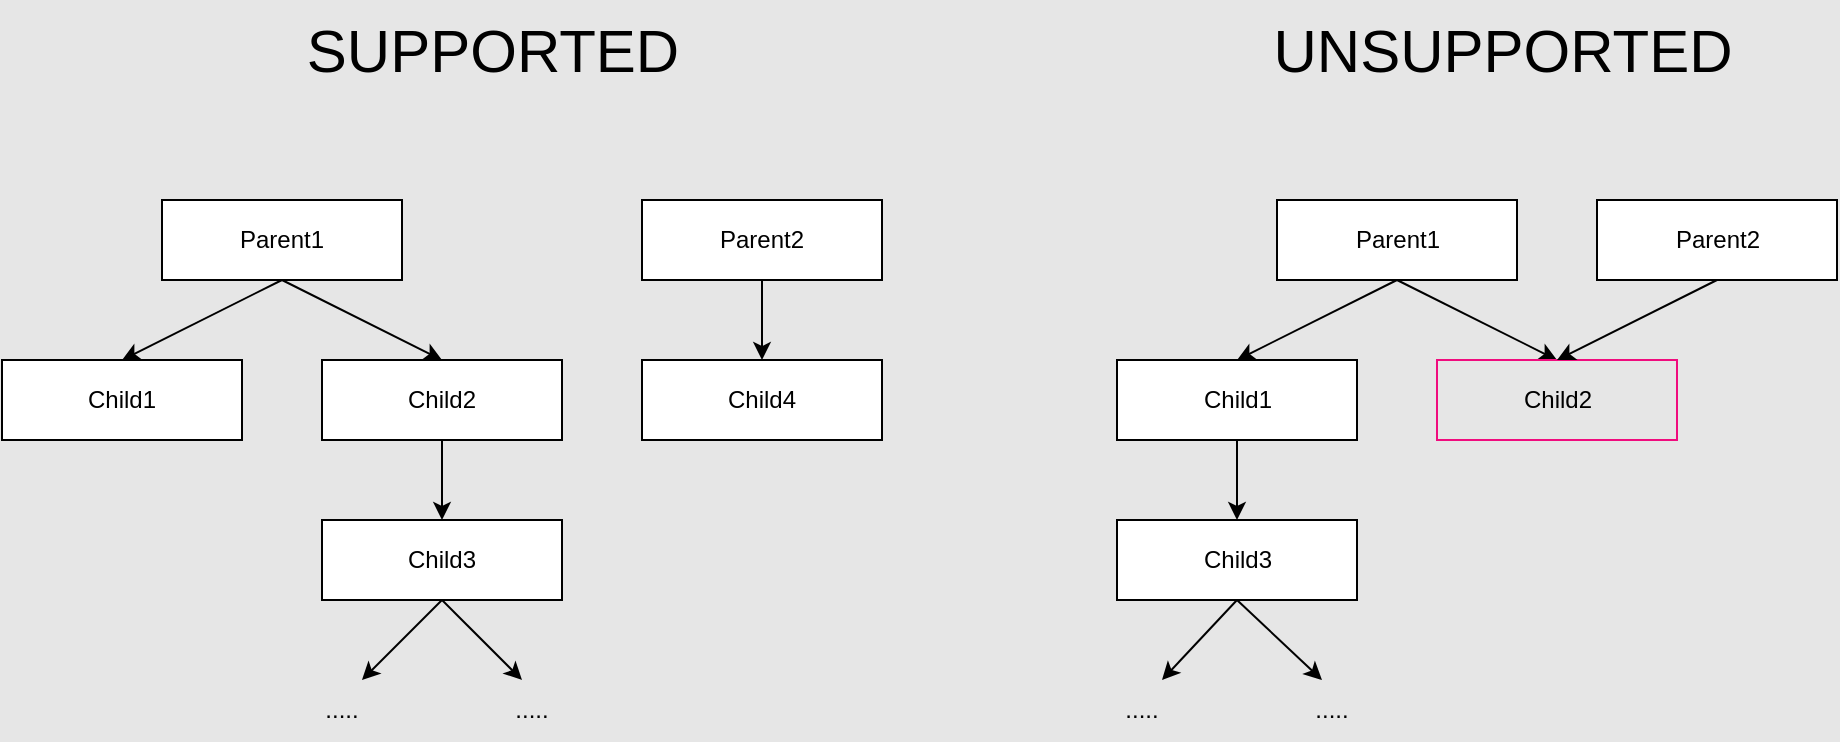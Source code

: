 <mxfile version="22.0.3" type="device">
  <diagram name="Page-1" id="b7OlzmzUkFezuBtnZxnQ">
    <mxGraphModel dx="1364" dy="843" grid="1" gridSize="10" guides="1" tooltips="1" connect="1" arrows="1" fold="1" page="1" pageScale="1" pageWidth="850" pageHeight="1100" background="#E6E6E6" math="0" shadow="0">
      <root>
        <mxCell id="0" />
        <mxCell id="1" parent="0" />
        <mxCell id="ofWHsADp1monDWxXoRBl-6" style="rounded=0;orthogonalLoop=1;jettySize=auto;html=1;exitX=0.5;exitY=1;exitDx=0;exitDy=0;entryX=0.5;entryY=0;entryDx=0;entryDy=0;" parent="1" source="ofWHsADp1monDWxXoRBl-2" target="ofWHsADp1monDWxXoRBl-3" edge="1">
          <mxGeometry relative="1" as="geometry" />
        </mxCell>
        <mxCell id="ofWHsADp1monDWxXoRBl-7" style="rounded=0;orthogonalLoop=1;jettySize=auto;html=1;entryX=0.5;entryY=0;entryDx=0;entryDy=0;exitX=0.5;exitY=1;exitDx=0;exitDy=0;" parent="1" source="ofWHsADp1monDWxXoRBl-2" target="ofWHsADp1monDWxXoRBl-4" edge="1">
          <mxGeometry relative="1" as="geometry" />
        </mxCell>
        <mxCell id="ofWHsADp1monDWxXoRBl-2" value="Parent1" style="rounded=0;whiteSpace=wrap;html=1;" parent="1" vertex="1">
          <mxGeometry x="160" y="120" width="120" height="40" as="geometry" />
        </mxCell>
        <mxCell id="ofWHsADp1monDWxXoRBl-3" value="Child1" style="rounded=0;whiteSpace=wrap;html=1;" parent="1" vertex="1">
          <mxGeometry x="80" y="200" width="120" height="40" as="geometry" />
        </mxCell>
        <mxCell id="ofWHsADp1monDWxXoRBl-8" style="rounded=0;orthogonalLoop=1;jettySize=auto;html=1;exitX=0.5;exitY=1;exitDx=0;exitDy=0;entryX=0.5;entryY=0;entryDx=0;entryDy=0;" parent="1" source="ofWHsADp1monDWxXoRBl-4" target="ofWHsADp1monDWxXoRBl-5" edge="1">
          <mxGeometry relative="1" as="geometry" />
        </mxCell>
        <mxCell id="ofWHsADp1monDWxXoRBl-4" value="Child2" style="rounded=0;whiteSpace=wrap;html=1;" parent="1" vertex="1">
          <mxGeometry x="240" y="200" width="120" height="40" as="geometry" />
        </mxCell>
        <mxCell id="ofWHsADp1monDWxXoRBl-9" style="rounded=0;orthogonalLoop=1;jettySize=auto;html=1;exitX=0.5;exitY=1;exitDx=0;exitDy=0;" parent="1" source="ofWHsADp1monDWxXoRBl-5" edge="1">
          <mxGeometry relative="1" as="geometry">
            <mxPoint x="340" y="360" as="targetPoint" />
          </mxGeometry>
        </mxCell>
        <mxCell id="ofWHsADp1monDWxXoRBl-10" style="rounded=0;orthogonalLoop=1;jettySize=auto;html=1;exitX=0.5;exitY=1;exitDx=0;exitDy=0;" parent="1" source="ofWHsADp1monDWxXoRBl-5" edge="1">
          <mxGeometry relative="1" as="geometry">
            <mxPoint x="260" y="360.0" as="targetPoint" />
          </mxGeometry>
        </mxCell>
        <mxCell id="ofWHsADp1monDWxXoRBl-5" value="Child3" style="rounded=0;whiteSpace=wrap;html=1;" parent="1" vertex="1">
          <mxGeometry x="240" y="280" width="120" height="40" as="geometry" />
        </mxCell>
        <mxCell id="ofWHsADp1monDWxXoRBl-11" value="....." style="text;html=1;strokeColor=none;fillColor=none;align=center;verticalAlign=middle;whiteSpace=wrap;rounded=0;" parent="1" vertex="1">
          <mxGeometry x="220" y="360" width="60" height="30" as="geometry" />
        </mxCell>
        <mxCell id="ofWHsADp1monDWxXoRBl-12" value="....." style="text;html=1;strokeColor=none;fillColor=none;align=center;verticalAlign=middle;whiteSpace=wrap;rounded=0;" parent="1" vertex="1">
          <mxGeometry x="315" y="360" width="60" height="30" as="geometry" />
        </mxCell>
        <mxCell id="ofWHsADp1monDWxXoRBl-20" style="rounded=0;orthogonalLoop=1;jettySize=auto;html=1;exitX=0.5;exitY=1;exitDx=0;exitDy=0;entryX=0.5;entryY=0;entryDx=0;entryDy=0;" parent="1" source="ofWHsADp1monDWxXoRBl-22" target="ofWHsADp1monDWxXoRBl-23" edge="1">
          <mxGeometry relative="1" as="geometry" />
        </mxCell>
        <mxCell id="ofWHsADp1monDWxXoRBl-21" style="rounded=0;orthogonalLoop=1;jettySize=auto;html=1;entryX=0.5;entryY=0;entryDx=0;entryDy=0;exitX=0.5;exitY=1;exitDx=0;exitDy=0;" parent="1" source="ofWHsADp1monDWxXoRBl-22" target="ofWHsADp1monDWxXoRBl-24" edge="1">
          <mxGeometry relative="1" as="geometry" />
        </mxCell>
        <mxCell id="ofWHsADp1monDWxXoRBl-22" value="Parent1" style="rounded=0;whiteSpace=wrap;html=1;" parent="1" vertex="1">
          <mxGeometry x="717.5" y="120" width="120" height="40" as="geometry" />
        </mxCell>
        <mxCell id="ofWHsADp1monDWxXoRBl-32" style="edgeStyle=orthogonalEdgeStyle;rounded=0;orthogonalLoop=1;jettySize=auto;html=1;entryX=0.5;entryY=0;entryDx=0;entryDy=0;" parent="1" source="ofWHsADp1monDWxXoRBl-23" target="ofWHsADp1monDWxXoRBl-29" edge="1">
          <mxGeometry relative="1" as="geometry" />
        </mxCell>
        <mxCell id="ofWHsADp1monDWxXoRBl-23" value="Child1" style="rounded=0;whiteSpace=wrap;html=1;" parent="1" vertex="1">
          <mxGeometry x="637.5" y="200" width="120" height="40" as="geometry" />
        </mxCell>
        <mxCell id="ofWHsADp1monDWxXoRBl-24" value="Child2" style="rounded=0;whiteSpace=wrap;html=1;fillColor=none;strokeColor=#F00C7E;" parent="1" vertex="1">
          <mxGeometry x="797.5" y="200" width="120" height="40" as="geometry" />
        </mxCell>
        <mxCell id="ofWHsADp1monDWxXoRBl-26" style="rounded=0;orthogonalLoop=1;jettySize=auto;html=1;entryX=0.5;entryY=0;entryDx=0;entryDy=0;exitX=0.5;exitY=1;exitDx=0;exitDy=0;" parent="1" source="ofWHsADp1monDWxXoRBl-25" target="ofWHsADp1monDWxXoRBl-24" edge="1">
          <mxGeometry relative="1" as="geometry" />
        </mxCell>
        <mxCell id="ofWHsADp1monDWxXoRBl-25" value="Parent2" style="rounded=0;whiteSpace=wrap;html=1;" parent="1" vertex="1">
          <mxGeometry x="877.5" y="120" width="120" height="40" as="geometry" />
        </mxCell>
        <mxCell id="ofWHsADp1monDWxXoRBl-27" style="rounded=0;orthogonalLoop=1;jettySize=auto;html=1;exitX=0.5;exitY=1;exitDx=0;exitDy=0;" parent="1" source="ofWHsADp1monDWxXoRBl-29" edge="1">
          <mxGeometry relative="1" as="geometry">
            <mxPoint x="740" y="360" as="targetPoint" />
          </mxGeometry>
        </mxCell>
        <mxCell id="ofWHsADp1monDWxXoRBl-28" style="rounded=0;orthogonalLoop=1;jettySize=auto;html=1;exitX=0.5;exitY=1;exitDx=0;exitDy=0;" parent="1" source="ofWHsADp1monDWxXoRBl-29" edge="1">
          <mxGeometry relative="1" as="geometry">
            <mxPoint x="660" y="360.0" as="targetPoint" />
          </mxGeometry>
        </mxCell>
        <mxCell id="ofWHsADp1monDWxXoRBl-29" value="Child3" style="rounded=0;whiteSpace=wrap;html=1;" parent="1" vertex="1">
          <mxGeometry x="637.5" y="280" width="120" height="40" as="geometry" />
        </mxCell>
        <mxCell id="ofWHsADp1monDWxXoRBl-30" value="....." style="text;html=1;strokeColor=none;fillColor=none;align=center;verticalAlign=middle;whiteSpace=wrap;rounded=0;" parent="1" vertex="1">
          <mxGeometry x="620" y="360" width="60" height="30" as="geometry" />
        </mxCell>
        <mxCell id="ofWHsADp1monDWxXoRBl-31" value="....." style="text;html=1;strokeColor=none;fillColor=none;align=center;verticalAlign=middle;whiteSpace=wrap;rounded=0;" parent="1" vertex="1">
          <mxGeometry x="715" y="360" width="60" height="30" as="geometry" />
        </mxCell>
        <mxCell id="ofWHsADp1monDWxXoRBl-33" value="&lt;font style=&quot;font-size: 30px;&quot;&gt;SUPPORTED&lt;/font&gt;" style="text;html=1;align=center;verticalAlign=middle;resizable=0;points=[];autosize=1;strokeColor=none;fillColor=none;fontSize=30;" parent="1" vertex="1">
          <mxGeometry x="220" y="20" width="210" height="50" as="geometry" />
        </mxCell>
        <mxCell id="ofWHsADp1monDWxXoRBl-34" value="&lt;font style=&quot;font-size: 30px;&quot;&gt;UNSUPPORTED&lt;/font&gt;" style="text;html=1;align=center;verticalAlign=middle;resizable=0;points=[];autosize=1;strokeColor=none;fillColor=none;fontSize=30;" parent="1" vertex="1">
          <mxGeometry x="705" y="20" width="250" height="50" as="geometry" />
        </mxCell>
        <mxCell id="ofWHsADp1monDWxXoRBl-37" style="edgeStyle=orthogonalEdgeStyle;rounded=0;orthogonalLoop=1;jettySize=auto;html=1;entryX=0.5;entryY=0;entryDx=0;entryDy=0;" parent="1" source="ofWHsADp1monDWxXoRBl-35" target="ofWHsADp1monDWxXoRBl-36" edge="1">
          <mxGeometry relative="1" as="geometry" />
        </mxCell>
        <mxCell id="ofWHsADp1monDWxXoRBl-35" value="Parent2" style="rounded=0;whiteSpace=wrap;html=1;" parent="1" vertex="1">
          <mxGeometry x="400" y="120" width="120" height="40" as="geometry" />
        </mxCell>
        <mxCell id="ofWHsADp1monDWxXoRBl-36" value="Child4" style="rounded=0;whiteSpace=wrap;html=1;" parent="1" vertex="1">
          <mxGeometry x="400" y="200" width="120" height="40" as="geometry" />
        </mxCell>
      </root>
    </mxGraphModel>
  </diagram>
</mxfile>

